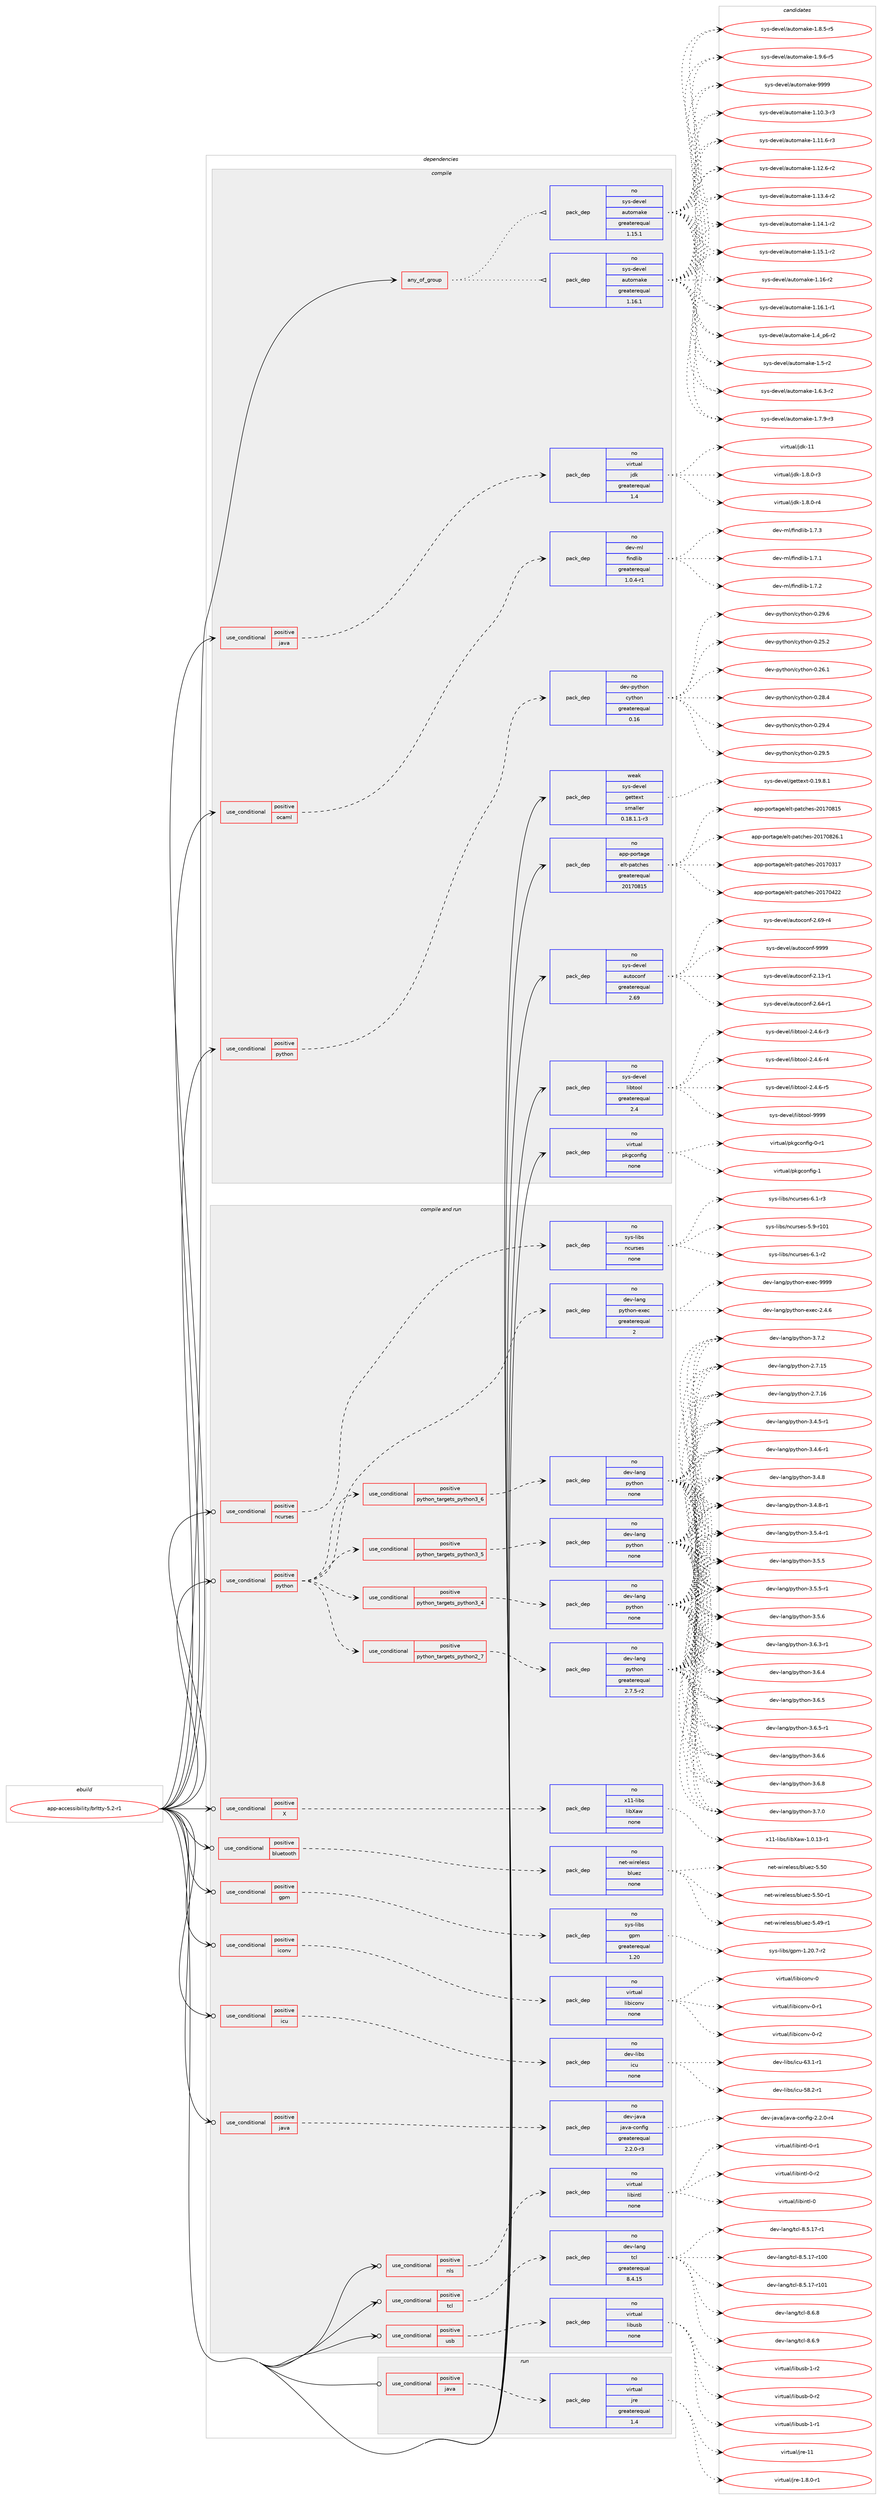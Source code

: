 digraph prolog {

# *************
# Graph options
# *************

newrank=true;
concentrate=true;
compound=true;
graph [rankdir=LR,fontname=Helvetica,fontsize=10,ranksep=1.5];#, ranksep=2.5, nodesep=0.2];
edge  [arrowhead=vee];
node  [fontname=Helvetica,fontsize=10];

# **********
# The ebuild
# **********

subgraph cluster_leftcol {
color=gray;
rank=same;
label=<<i>ebuild</i>>;
id [label="app-accessibility/brltty-5.2-r1", color=red, width=4, href="../app-accessibility/brltty-5.2-r1.svg"];
}

# ****************
# The dependencies
# ****************

subgraph cluster_midcol {
color=gray;
label=<<i>dependencies</i>>;
subgraph cluster_compile {
fillcolor="#eeeeee";
style=filled;
label=<<i>compile</i>>;
subgraph any19040 {
dependency1263028 [label=<<TABLE BORDER="0" CELLBORDER="1" CELLSPACING="0" CELLPADDING="4"><TR><TD CELLPADDING="10">any_of_group</TD></TR></TABLE>>, shape=none, color=red];subgraph pack899012 {
dependency1263029 [label=<<TABLE BORDER="0" CELLBORDER="1" CELLSPACING="0" CELLPADDING="4" WIDTH="220"><TR><TD ROWSPAN="6" CELLPADDING="30">pack_dep</TD></TR><TR><TD WIDTH="110">no</TD></TR><TR><TD>sys-devel</TD></TR><TR><TD>automake</TD></TR><TR><TD>greaterequal</TD></TR><TR><TD>1.16.1</TD></TR></TABLE>>, shape=none, color=blue];
}
dependency1263028:e -> dependency1263029:w [weight=20,style="dotted",arrowhead="oinv"];
subgraph pack899013 {
dependency1263030 [label=<<TABLE BORDER="0" CELLBORDER="1" CELLSPACING="0" CELLPADDING="4" WIDTH="220"><TR><TD ROWSPAN="6" CELLPADDING="30">pack_dep</TD></TR><TR><TD WIDTH="110">no</TD></TR><TR><TD>sys-devel</TD></TR><TR><TD>automake</TD></TR><TR><TD>greaterequal</TD></TR><TR><TD>1.15.1</TD></TR></TABLE>>, shape=none, color=blue];
}
dependency1263028:e -> dependency1263030:w [weight=20,style="dotted",arrowhead="oinv"];
}
id:e -> dependency1263028:w [weight=20,style="solid",arrowhead="vee"];
subgraph cond344460 {
dependency1263031 [label=<<TABLE BORDER="0" CELLBORDER="1" CELLSPACING="0" CELLPADDING="4"><TR><TD ROWSPAN="3" CELLPADDING="10">use_conditional</TD></TR><TR><TD>positive</TD></TR><TR><TD>java</TD></TR></TABLE>>, shape=none, color=red];
subgraph pack899014 {
dependency1263032 [label=<<TABLE BORDER="0" CELLBORDER="1" CELLSPACING="0" CELLPADDING="4" WIDTH="220"><TR><TD ROWSPAN="6" CELLPADDING="30">pack_dep</TD></TR><TR><TD WIDTH="110">no</TD></TR><TR><TD>virtual</TD></TR><TR><TD>jdk</TD></TR><TR><TD>greaterequal</TD></TR><TR><TD>1.4</TD></TR></TABLE>>, shape=none, color=blue];
}
dependency1263031:e -> dependency1263032:w [weight=20,style="dashed",arrowhead="vee"];
}
id:e -> dependency1263031:w [weight=20,style="solid",arrowhead="vee"];
subgraph cond344461 {
dependency1263033 [label=<<TABLE BORDER="0" CELLBORDER="1" CELLSPACING="0" CELLPADDING="4"><TR><TD ROWSPAN="3" CELLPADDING="10">use_conditional</TD></TR><TR><TD>positive</TD></TR><TR><TD>ocaml</TD></TR></TABLE>>, shape=none, color=red];
subgraph pack899015 {
dependency1263034 [label=<<TABLE BORDER="0" CELLBORDER="1" CELLSPACING="0" CELLPADDING="4" WIDTH="220"><TR><TD ROWSPAN="6" CELLPADDING="30">pack_dep</TD></TR><TR><TD WIDTH="110">no</TD></TR><TR><TD>dev-ml</TD></TR><TR><TD>findlib</TD></TR><TR><TD>greaterequal</TD></TR><TR><TD>1.0.4-r1</TD></TR></TABLE>>, shape=none, color=blue];
}
dependency1263033:e -> dependency1263034:w [weight=20,style="dashed",arrowhead="vee"];
}
id:e -> dependency1263033:w [weight=20,style="solid",arrowhead="vee"];
subgraph cond344462 {
dependency1263035 [label=<<TABLE BORDER="0" CELLBORDER="1" CELLSPACING="0" CELLPADDING="4"><TR><TD ROWSPAN="3" CELLPADDING="10">use_conditional</TD></TR><TR><TD>positive</TD></TR><TR><TD>python</TD></TR></TABLE>>, shape=none, color=red];
subgraph pack899016 {
dependency1263036 [label=<<TABLE BORDER="0" CELLBORDER="1" CELLSPACING="0" CELLPADDING="4" WIDTH="220"><TR><TD ROWSPAN="6" CELLPADDING="30">pack_dep</TD></TR><TR><TD WIDTH="110">no</TD></TR><TR><TD>dev-python</TD></TR><TR><TD>cython</TD></TR><TR><TD>greaterequal</TD></TR><TR><TD>0.16</TD></TR></TABLE>>, shape=none, color=blue];
}
dependency1263035:e -> dependency1263036:w [weight=20,style="dashed",arrowhead="vee"];
}
id:e -> dependency1263035:w [weight=20,style="solid",arrowhead="vee"];
subgraph pack899017 {
dependency1263037 [label=<<TABLE BORDER="0" CELLBORDER="1" CELLSPACING="0" CELLPADDING="4" WIDTH="220"><TR><TD ROWSPAN="6" CELLPADDING="30">pack_dep</TD></TR><TR><TD WIDTH="110">no</TD></TR><TR><TD>app-portage</TD></TR><TR><TD>elt-patches</TD></TR><TR><TD>greaterequal</TD></TR><TR><TD>20170815</TD></TR></TABLE>>, shape=none, color=blue];
}
id:e -> dependency1263037:w [weight=20,style="solid",arrowhead="vee"];
subgraph pack899018 {
dependency1263038 [label=<<TABLE BORDER="0" CELLBORDER="1" CELLSPACING="0" CELLPADDING="4" WIDTH="220"><TR><TD ROWSPAN="6" CELLPADDING="30">pack_dep</TD></TR><TR><TD WIDTH="110">no</TD></TR><TR><TD>sys-devel</TD></TR><TR><TD>autoconf</TD></TR><TR><TD>greaterequal</TD></TR><TR><TD>2.69</TD></TR></TABLE>>, shape=none, color=blue];
}
id:e -> dependency1263038:w [weight=20,style="solid",arrowhead="vee"];
subgraph pack899019 {
dependency1263039 [label=<<TABLE BORDER="0" CELLBORDER="1" CELLSPACING="0" CELLPADDING="4" WIDTH="220"><TR><TD ROWSPAN="6" CELLPADDING="30">pack_dep</TD></TR><TR><TD WIDTH="110">no</TD></TR><TR><TD>sys-devel</TD></TR><TR><TD>libtool</TD></TR><TR><TD>greaterequal</TD></TR><TR><TD>2.4</TD></TR></TABLE>>, shape=none, color=blue];
}
id:e -> dependency1263039:w [weight=20,style="solid",arrowhead="vee"];
subgraph pack899020 {
dependency1263040 [label=<<TABLE BORDER="0" CELLBORDER="1" CELLSPACING="0" CELLPADDING="4" WIDTH="220"><TR><TD ROWSPAN="6" CELLPADDING="30">pack_dep</TD></TR><TR><TD WIDTH="110">no</TD></TR><TR><TD>virtual</TD></TR><TR><TD>pkgconfig</TD></TR><TR><TD>none</TD></TR><TR><TD></TD></TR></TABLE>>, shape=none, color=blue];
}
id:e -> dependency1263040:w [weight=20,style="solid",arrowhead="vee"];
subgraph pack899021 {
dependency1263041 [label=<<TABLE BORDER="0" CELLBORDER="1" CELLSPACING="0" CELLPADDING="4" WIDTH="220"><TR><TD ROWSPAN="6" CELLPADDING="30">pack_dep</TD></TR><TR><TD WIDTH="110">weak</TD></TR><TR><TD>sys-devel</TD></TR><TR><TD>gettext</TD></TR><TR><TD>smaller</TD></TR><TR><TD>0.18.1.1-r3</TD></TR></TABLE>>, shape=none, color=blue];
}
id:e -> dependency1263041:w [weight=20,style="solid",arrowhead="vee"];
}
subgraph cluster_compileandrun {
fillcolor="#eeeeee";
style=filled;
label=<<i>compile and run</i>>;
subgraph cond344463 {
dependency1263042 [label=<<TABLE BORDER="0" CELLBORDER="1" CELLSPACING="0" CELLPADDING="4"><TR><TD ROWSPAN="3" CELLPADDING="10">use_conditional</TD></TR><TR><TD>positive</TD></TR><TR><TD>X</TD></TR></TABLE>>, shape=none, color=red];
subgraph pack899022 {
dependency1263043 [label=<<TABLE BORDER="0" CELLBORDER="1" CELLSPACING="0" CELLPADDING="4" WIDTH="220"><TR><TD ROWSPAN="6" CELLPADDING="30">pack_dep</TD></TR><TR><TD WIDTH="110">no</TD></TR><TR><TD>x11-libs</TD></TR><TR><TD>libXaw</TD></TR><TR><TD>none</TD></TR><TR><TD></TD></TR></TABLE>>, shape=none, color=blue];
}
dependency1263042:e -> dependency1263043:w [weight=20,style="dashed",arrowhead="vee"];
}
id:e -> dependency1263042:w [weight=20,style="solid",arrowhead="odotvee"];
subgraph cond344464 {
dependency1263044 [label=<<TABLE BORDER="0" CELLBORDER="1" CELLSPACING="0" CELLPADDING="4"><TR><TD ROWSPAN="3" CELLPADDING="10">use_conditional</TD></TR><TR><TD>positive</TD></TR><TR><TD>bluetooth</TD></TR></TABLE>>, shape=none, color=red];
subgraph pack899023 {
dependency1263045 [label=<<TABLE BORDER="0" CELLBORDER="1" CELLSPACING="0" CELLPADDING="4" WIDTH="220"><TR><TD ROWSPAN="6" CELLPADDING="30">pack_dep</TD></TR><TR><TD WIDTH="110">no</TD></TR><TR><TD>net-wireless</TD></TR><TR><TD>bluez</TD></TR><TR><TD>none</TD></TR><TR><TD></TD></TR></TABLE>>, shape=none, color=blue];
}
dependency1263044:e -> dependency1263045:w [weight=20,style="dashed",arrowhead="vee"];
}
id:e -> dependency1263044:w [weight=20,style="solid",arrowhead="odotvee"];
subgraph cond344465 {
dependency1263046 [label=<<TABLE BORDER="0" CELLBORDER="1" CELLSPACING="0" CELLPADDING="4"><TR><TD ROWSPAN="3" CELLPADDING="10">use_conditional</TD></TR><TR><TD>positive</TD></TR><TR><TD>gpm</TD></TR></TABLE>>, shape=none, color=red];
subgraph pack899024 {
dependency1263047 [label=<<TABLE BORDER="0" CELLBORDER="1" CELLSPACING="0" CELLPADDING="4" WIDTH="220"><TR><TD ROWSPAN="6" CELLPADDING="30">pack_dep</TD></TR><TR><TD WIDTH="110">no</TD></TR><TR><TD>sys-libs</TD></TR><TR><TD>gpm</TD></TR><TR><TD>greaterequal</TD></TR><TR><TD>1.20</TD></TR></TABLE>>, shape=none, color=blue];
}
dependency1263046:e -> dependency1263047:w [weight=20,style="dashed",arrowhead="vee"];
}
id:e -> dependency1263046:w [weight=20,style="solid",arrowhead="odotvee"];
subgraph cond344466 {
dependency1263048 [label=<<TABLE BORDER="0" CELLBORDER="1" CELLSPACING="0" CELLPADDING="4"><TR><TD ROWSPAN="3" CELLPADDING="10">use_conditional</TD></TR><TR><TD>positive</TD></TR><TR><TD>iconv</TD></TR></TABLE>>, shape=none, color=red];
subgraph pack899025 {
dependency1263049 [label=<<TABLE BORDER="0" CELLBORDER="1" CELLSPACING="0" CELLPADDING="4" WIDTH="220"><TR><TD ROWSPAN="6" CELLPADDING="30">pack_dep</TD></TR><TR><TD WIDTH="110">no</TD></TR><TR><TD>virtual</TD></TR><TR><TD>libiconv</TD></TR><TR><TD>none</TD></TR><TR><TD></TD></TR></TABLE>>, shape=none, color=blue];
}
dependency1263048:e -> dependency1263049:w [weight=20,style="dashed",arrowhead="vee"];
}
id:e -> dependency1263048:w [weight=20,style="solid",arrowhead="odotvee"];
subgraph cond344467 {
dependency1263050 [label=<<TABLE BORDER="0" CELLBORDER="1" CELLSPACING="0" CELLPADDING="4"><TR><TD ROWSPAN="3" CELLPADDING="10">use_conditional</TD></TR><TR><TD>positive</TD></TR><TR><TD>icu</TD></TR></TABLE>>, shape=none, color=red];
subgraph pack899026 {
dependency1263051 [label=<<TABLE BORDER="0" CELLBORDER="1" CELLSPACING="0" CELLPADDING="4" WIDTH="220"><TR><TD ROWSPAN="6" CELLPADDING="30">pack_dep</TD></TR><TR><TD WIDTH="110">no</TD></TR><TR><TD>dev-libs</TD></TR><TR><TD>icu</TD></TR><TR><TD>none</TD></TR><TR><TD></TD></TR></TABLE>>, shape=none, color=blue];
}
dependency1263050:e -> dependency1263051:w [weight=20,style="dashed",arrowhead="vee"];
}
id:e -> dependency1263050:w [weight=20,style="solid",arrowhead="odotvee"];
subgraph cond344468 {
dependency1263052 [label=<<TABLE BORDER="0" CELLBORDER="1" CELLSPACING="0" CELLPADDING="4"><TR><TD ROWSPAN="3" CELLPADDING="10">use_conditional</TD></TR><TR><TD>positive</TD></TR><TR><TD>java</TD></TR></TABLE>>, shape=none, color=red];
subgraph pack899027 {
dependency1263053 [label=<<TABLE BORDER="0" CELLBORDER="1" CELLSPACING="0" CELLPADDING="4" WIDTH="220"><TR><TD ROWSPAN="6" CELLPADDING="30">pack_dep</TD></TR><TR><TD WIDTH="110">no</TD></TR><TR><TD>dev-java</TD></TR><TR><TD>java-config</TD></TR><TR><TD>greaterequal</TD></TR><TR><TD>2.2.0-r3</TD></TR></TABLE>>, shape=none, color=blue];
}
dependency1263052:e -> dependency1263053:w [weight=20,style="dashed",arrowhead="vee"];
}
id:e -> dependency1263052:w [weight=20,style="solid",arrowhead="odotvee"];
subgraph cond344469 {
dependency1263054 [label=<<TABLE BORDER="0" CELLBORDER="1" CELLSPACING="0" CELLPADDING="4"><TR><TD ROWSPAN="3" CELLPADDING="10">use_conditional</TD></TR><TR><TD>positive</TD></TR><TR><TD>ncurses</TD></TR></TABLE>>, shape=none, color=red];
subgraph pack899028 {
dependency1263055 [label=<<TABLE BORDER="0" CELLBORDER="1" CELLSPACING="0" CELLPADDING="4" WIDTH="220"><TR><TD ROWSPAN="6" CELLPADDING="30">pack_dep</TD></TR><TR><TD WIDTH="110">no</TD></TR><TR><TD>sys-libs</TD></TR><TR><TD>ncurses</TD></TR><TR><TD>none</TD></TR><TR><TD></TD></TR></TABLE>>, shape=none, color=blue];
}
dependency1263054:e -> dependency1263055:w [weight=20,style="dashed",arrowhead="vee"];
}
id:e -> dependency1263054:w [weight=20,style="solid",arrowhead="odotvee"];
subgraph cond344470 {
dependency1263056 [label=<<TABLE BORDER="0" CELLBORDER="1" CELLSPACING="0" CELLPADDING="4"><TR><TD ROWSPAN="3" CELLPADDING="10">use_conditional</TD></TR><TR><TD>positive</TD></TR><TR><TD>nls</TD></TR></TABLE>>, shape=none, color=red];
subgraph pack899029 {
dependency1263057 [label=<<TABLE BORDER="0" CELLBORDER="1" CELLSPACING="0" CELLPADDING="4" WIDTH="220"><TR><TD ROWSPAN="6" CELLPADDING="30">pack_dep</TD></TR><TR><TD WIDTH="110">no</TD></TR><TR><TD>virtual</TD></TR><TR><TD>libintl</TD></TR><TR><TD>none</TD></TR><TR><TD></TD></TR></TABLE>>, shape=none, color=blue];
}
dependency1263056:e -> dependency1263057:w [weight=20,style="dashed",arrowhead="vee"];
}
id:e -> dependency1263056:w [weight=20,style="solid",arrowhead="odotvee"];
subgraph cond344471 {
dependency1263058 [label=<<TABLE BORDER="0" CELLBORDER="1" CELLSPACING="0" CELLPADDING="4"><TR><TD ROWSPAN="3" CELLPADDING="10">use_conditional</TD></TR><TR><TD>positive</TD></TR><TR><TD>python</TD></TR></TABLE>>, shape=none, color=red];
subgraph cond344472 {
dependency1263059 [label=<<TABLE BORDER="0" CELLBORDER="1" CELLSPACING="0" CELLPADDING="4"><TR><TD ROWSPAN="3" CELLPADDING="10">use_conditional</TD></TR><TR><TD>positive</TD></TR><TR><TD>python_targets_python2_7</TD></TR></TABLE>>, shape=none, color=red];
subgraph pack899030 {
dependency1263060 [label=<<TABLE BORDER="0" CELLBORDER="1" CELLSPACING="0" CELLPADDING="4" WIDTH="220"><TR><TD ROWSPAN="6" CELLPADDING="30">pack_dep</TD></TR><TR><TD WIDTH="110">no</TD></TR><TR><TD>dev-lang</TD></TR><TR><TD>python</TD></TR><TR><TD>greaterequal</TD></TR><TR><TD>2.7.5-r2</TD></TR></TABLE>>, shape=none, color=blue];
}
dependency1263059:e -> dependency1263060:w [weight=20,style="dashed",arrowhead="vee"];
}
dependency1263058:e -> dependency1263059:w [weight=20,style="dashed",arrowhead="vee"];
subgraph cond344473 {
dependency1263061 [label=<<TABLE BORDER="0" CELLBORDER="1" CELLSPACING="0" CELLPADDING="4"><TR><TD ROWSPAN="3" CELLPADDING="10">use_conditional</TD></TR><TR><TD>positive</TD></TR><TR><TD>python_targets_python3_4</TD></TR></TABLE>>, shape=none, color=red];
subgraph pack899031 {
dependency1263062 [label=<<TABLE BORDER="0" CELLBORDER="1" CELLSPACING="0" CELLPADDING="4" WIDTH="220"><TR><TD ROWSPAN="6" CELLPADDING="30">pack_dep</TD></TR><TR><TD WIDTH="110">no</TD></TR><TR><TD>dev-lang</TD></TR><TR><TD>python</TD></TR><TR><TD>none</TD></TR><TR><TD></TD></TR></TABLE>>, shape=none, color=blue];
}
dependency1263061:e -> dependency1263062:w [weight=20,style="dashed",arrowhead="vee"];
}
dependency1263058:e -> dependency1263061:w [weight=20,style="dashed",arrowhead="vee"];
subgraph cond344474 {
dependency1263063 [label=<<TABLE BORDER="0" CELLBORDER="1" CELLSPACING="0" CELLPADDING="4"><TR><TD ROWSPAN="3" CELLPADDING="10">use_conditional</TD></TR><TR><TD>positive</TD></TR><TR><TD>python_targets_python3_5</TD></TR></TABLE>>, shape=none, color=red];
subgraph pack899032 {
dependency1263064 [label=<<TABLE BORDER="0" CELLBORDER="1" CELLSPACING="0" CELLPADDING="4" WIDTH="220"><TR><TD ROWSPAN="6" CELLPADDING="30">pack_dep</TD></TR><TR><TD WIDTH="110">no</TD></TR><TR><TD>dev-lang</TD></TR><TR><TD>python</TD></TR><TR><TD>none</TD></TR><TR><TD></TD></TR></TABLE>>, shape=none, color=blue];
}
dependency1263063:e -> dependency1263064:w [weight=20,style="dashed",arrowhead="vee"];
}
dependency1263058:e -> dependency1263063:w [weight=20,style="dashed",arrowhead="vee"];
subgraph cond344475 {
dependency1263065 [label=<<TABLE BORDER="0" CELLBORDER="1" CELLSPACING="0" CELLPADDING="4"><TR><TD ROWSPAN="3" CELLPADDING="10">use_conditional</TD></TR><TR><TD>positive</TD></TR><TR><TD>python_targets_python3_6</TD></TR></TABLE>>, shape=none, color=red];
subgraph pack899033 {
dependency1263066 [label=<<TABLE BORDER="0" CELLBORDER="1" CELLSPACING="0" CELLPADDING="4" WIDTH="220"><TR><TD ROWSPAN="6" CELLPADDING="30">pack_dep</TD></TR><TR><TD WIDTH="110">no</TD></TR><TR><TD>dev-lang</TD></TR><TR><TD>python</TD></TR><TR><TD>none</TD></TR><TR><TD></TD></TR></TABLE>>, shape=none, color=blue];
}
dependency1263065:e -> dependency1263066:w [weight=20,style="dashed",arrowhead="vee"];
}
dependency1263058:e -> dependency1263065:w [weight=20,style="dashed",arrowhead="vee"];
subgraph pack899034 {
dependency1263067 [label=<<TABLE BORDER="0" CELLBORDER="1" CELLSPACING="0" CELLPADDING="4" WIDTH="220"><TR><TD ROWSPAN="6" CELLPADDING="30">pack_dep</TD></TR><TR><TD WIDTH="110">no</TD></TR><TR><TD>dev-lang</TD></TR><TR><TD>python-exec</TD></TR><TR><TD>greaterequal</TD></TR><TR><TD>2</TD></TR></TABLE>>, shape=none, color=blue];
}
dependency1263058:e -> dependency1263067:w [weight=20,style="dashed",arrowhead="vee"];
}
id:e -> dependency1263058:w [weight=20,style="solid",arrowhead="odotvee"];
subgraph cond344476 {
dependency1263068 [label=<<TABLE BORDER="0" CELLBORDER="1" CELLSPACING="0" CELLPADDING="4"><TR><TD ROWSPAN="3" CELLPADDING="10">use_conditional</TD></TR><TR><TD>positive</TD></TR><TR><TD>tcl</TD></TR></TABLE>>, shape=none, color=red];
subgraph pack899035 {
dependency1263069 [label=<<TABLE BORDER="0" CELLBORDER="1" CELLSPACING="0" CELLPADDING="4" WIDTH="220"><TR><TD ROWSPAN="6" CELLPADDING="30">pack_dep</TD></TR><TR><TD WIDTH="110">no</TD></TR><TR><TD>dev-lang</TD></TR><TR><TD>tcl</TD></TR><TR><TD>greaterequal</TD></TR><TR><TD>8.4.15</TD></TR></TABLE>>, shape=none, color=blue];
}
dependency1263068:e -> dependency1263069:w [weight=20,style="dashed",arrowhead="vee"];
}
id:e -> dependency1263068:w [weight=20,style="solid",arrowhead="odotvee"];
subgraph cond344477 {
dependency1263070 [label=<<TABLE BORDER="0" CELLBORDER="1" CELLSPACING="0" CELLPADDING="4"><TR><TD ROWSPAN="3" CELLPADDING="10">use_conditional</TD></TR><TR><TD>positive</TD></TR><TR><TD>usb</TD></TR></TABLE>>, shape=none, color=red];
subgraph pack899036 {
dependency1263071 [label=<<TABLE BORDER="0" CELLBORDER="1" CELLSPACING="0" CELLPADDING="4" WIDTH="220"><TR><TD ROWSPAN="6" CELLPADDING="30">pack_dep</TD></TR><TR><TD WIDTH="110">no</TD></TR><TR><TD>virtual</TD></TR><TR><TD>libusb</TD></TR><TR><TD>none</TD></TR><TR><TD></TD></TR></TABLE>>, shape=none, color=blue];
}
dependency1263070:e -> dependency1263071:w [weight=20,style="dashed",arrowhead="vee"];
}
id:e -> dependency1263070:w [weight=20,style="solid",arrowhead="odotvee"];
}
subgraph cluster_run {
fillcolor="#eeeeee";
style=filled;
label=<<i>run</i>>;
subgraph cond344478 {
dependency1263072 [label=<<TABLE BORDER="0" CELLBORDER="1" CELLSPACING="0" CELLPADDING="4"><TR><TD ROWSPAN="3" CELLPADDING="10">use_conditional</TD></TR><TR><TD>positive</TD></TR><TR><TD>java</TD></TR></TABLE>>, shape=none, color=red];
subgraph pack899037 {
dependency1263073 [label=<<TABLE BORDER="0" CELLBORDER="1" CELLSPACING="0" CELLPADDING="4" WIDTH="220"><TR><TD ROWSPAN="6" CELLPADDING="30">pack_dep</TD></TR><TR><TD WIDTH="110">no</TD></TR><TR><TD>virtual</TD></TR><TR><TD>jre</TD></TR><TR><TD>greaterequal</TD></TR><TR><TD>1.4</TD></TR></TABLE>>, shape=none, color=blue];
}
dependency1263072:e -> dependency1263073:w [weight=20,style="dashed",arrowhead="vee"];
}
id:e -> dependency1263072:w [weight=20,style="solid",arrowhead="odot"];
}
}

# **************
# The candidates
# **************

subgraph cluster_choices {
rank=same;
color=gray;
label=<<i>candidates</i>>;

subgraph choice899012 {
color=black;
nodesep=1;
choice11512111545100101118101108479711711611110997107101454946494846514511451 [label="sys-devel/automake-1.10.3-r3", color=red, width=4,href="../sys-devel/automake-1.10.3-r3.svg"];
choice11512111545100101118101108479711711611110997107101454946494946544511451 [label="sys-devel/automake-1.11.6-r3", color=red, width=4,href="../sys-devel/automake-1.11.6-r3.svg"];
choice11512111545100101118101108479711711611110997107101454946495046544511450 [label="sys-devel/automake-1.12.6-r2", color=red, width=4,href="../sys-devel/automake-1.12.6-r2.svg"];
choice11512111545100101118101108479711711611110997107101454946495146524511450 [label="sys-devel/automake-1.13.4-r2", color=red, width=4,href="../sys-devel/automake-1.13.4-r2.svg"];
choice11512111545100101118101108479711711611110997107101454946495246494511450 [label="sys-devel/automake-1.14.1-r2", color=red, width=4,href="../sys-devel/automake-1.14.1-r2.svg"];
choice11512111545100101118101108479711711611110997107101454946495346494511450 [label="sys-devel/automake-1.15.1-r2", color=red, width=4,href="../sys-devel/automake-1.15.1-r2.svg"];
choice1151211154510010111810110847971171161111099710710145494649544511450 [label="sys-devel/automake-1.16-r2", color=red, width=4,href="../sys-devel/automake-1.16-r2.svg"];
choice11512111545100101118101108479711711611110997107101454946495446494511449 [label="sys-devel/automake-1.16.1-r1", color=red, width=4,href="../sys-devel/automake-1.16.1-r1.svg"];
choice115121115451001011181011084797117116111109971071014549465295112544511450 [label="sys-devel/automake-1.4_p6-r2", color=red, width=4,href="../sys-devel/automake-1.4_p6-r2.svg"];
choice11512111545100101118101108479711711611110997107101454946534511450 [label="sys-devel/automake-1.5-r2", color=red, width=4,href="../sys-devel/automake-1.5-r2.svg"];
choice115121115451001011181011084797117116111109971071014549465446514511450 [label="sys-devel/automake-1.6.3-r2", color=red, width=4,href="../sys-devel/automake-1.6.3-r2.svg"];
choice115121115451001011181011084797117116111109971071014549465546574511451 [label="sys-devel/automake-1.7.9-r3", color=red, width=4,href="../sys-devel/automake-1.7.9-r3.svg"];
choice115121115451001011181011084797117116111109971071014549465646534511453 [label="sys-devel/automake-1.8.5-r5", color=red, width=4,href="../sys-devel/automake-1.8.5-r5.svg"];
choice115121115451001011181011084797117116111109971071014549465746544511453 [label="sys-devel/automake-1.9.6-r5", color=red, width=4,href="../sys-devel/automake-1.9.6-r5.svg"];
choice115121115451001011181011084797117116111109971071014557575757 [label="sys-devel/automake-9999", color=red, width=4,href="../sys-devel/automake-9999.svg"];
dependency1263029:e -> choice11512111545100101118101108479711711611110997107101454946494846514511451:w [style=dotted,weight="100"];
dependency1263029:e -> choice11512111545100101118101108479711711611110997107101454946494946544511451:w [style=dotted,weight="100"];
dependency1263029:e -> choice11512111545100101118101108479711711611110997107101454946495046544511450:w [style=dotted,weight="100"];
dependency1263029:e -> choice11512111545100101118101108479711711611110997107101454946495146524511450:w [style=dotted,weight="100"];
dependency1263029:e -> choice11512111545100101118101108479711711611110997107101454946495246494511450:w [style=dotted,weight="100"];
dependency1263029:e -> choice11512111545100101118101108479711711611110997107101454946495346494511450:w [style=dotted,weight="100"];
dependency1263029:e -> choice1151211154510010111810110847971171161111099710710145494649544511450:w [style=dotted,weight="100"];
dependency1263029:e -> choice11512111545100101118101108479711711611110997107101454946495446494511449:w [style=dotted,weight="100"];
dependency1263029:e -> choice115121115451001011181011084797117116111109971071014549465295112544511450:w [style=dotted,weight="100"];
dependency1263029:e -> choice11512111545100101118101108479711711611110997107101454946534511450:w [style=dotted,weight="100"];
dependency1263029:e -> choice115121115451001011181011084797117116111109971071014549465446514511450:w [style=dotted,weight="100"];
dependency1263029:e -> choice115121115451001011181011084797117116111109971071014549465546574511451:w [style=dotted,weight="100"];
dependency1263029:e -> choice115121115451001011181011084797117116111109971071014549465646534511453:w [style=dotted,weight="100"];
dependency1263029:e -> choice115121115451001011181011084797117116111109971071014549465746544511453:w [style=dotted,weight="100"];
dependency1263029:e -> choice115121115451001011181011084797117116111109971071014557575757:w [style=dotted,weight="100"];
}
subgraph choice899013 {
color=black;
nodesep=1;
choice11512111545100101118101108479711711611110997107101454946494846514511451 [label="sys-devel/automake-1.10.3-r3", color=red, width=4,href="../sys-devel/automake-1.10.3-r3.svg"];
choice11512111545100101118101108479711711611110997107101454946494946544511451 [label="sys-devel/automake-1.11.6-r3", color=red, width=4,href="../sys-devel/automake-1.11.6-r3.svg"];
choice11512111545100101118101108479711711611110997107101454946495046544511450 [label="sys-devel/automake-1.12.6-r2", color=red, width=4,href="../sys-devel/automake-1.12.6-r2.svg"];
choice11512111545100101118101108479711711611110997107101454946495146524511450 [label="sys-devel/automake-1.13.4-r2", color=red, width=4,href="../sys-devel/automake-1.13.4-r2.svg"];
choice11512111545100101118101108479711711611110997107101454946495246494511450 [label="sys-devel/automake-1.14.1-r2", color=red, width=4,href="../sys-devel/automake-1.14.1-r2.svg"];
choice11512111545100101118101108479711711611110997107101454946495346494511450 [label="sys-devel/automake-1.15.1-r2", color=red, width=4,href="../sys-devel/automake-1.15.1-r2.svg"];
choice1151211154510010111810110847971171161111099710710145494649544511450 [label="sys-devel/automake-1.16-r2", color=red, width=4,href="../sys-devel/automake-1.16-r2.svg"];
choice11512111545100101118101108479711711611110997107101454946495446494511449 [label="sys-devel/automake-1.16.1-r1", color=red, width=4,href="../sys-devel/automake-1.16.1-r1.svg"];
choice115121115451001011181011084797117116111109971071014549465295112544511450 [label="sys-devel/automake-1.4_p6-r2", color=red, width=4,href="../sys-devel/automake-1.4_p6-r2.svg"];
choice11512111545100101118101108479711711611110997107101454946534511450 [label="sys-devel/automake-1.5-r2", color=red, width=4,href="../sys-devel/automake-1.5-r2.svg"];
choice115121115451001011181011084797117116111109971071014549465446514511450 [label="sys-devel/automake-1.6.3-r2", color=red, width=4,href="../sys-devel/automake-1.6.3-r2.svg"];
choice115121115451001011181011084797117116111109971071014549465546574511451 [label="sys-devel/automake-1.7.9-r3", color=red, width=4,href="../sys-devel/automake-1.7.9-r3.svg"];
choice115121115451001011181011084797117116111109971071014549465646534511453 [label="sys-devel/automake-1.8.5-r5", color=red, width=4,href="../sys-devel/automake-1.8.5-r5.svg"];
choice115121115451001011181011084797117116111109971071014549465746544511453 [label="sys-devel/automake-1.9.6-r5", color=red, width=4,href="../sys-devel/automake-1.9.6-r5.svg"];
choice115121115451001011181011084797117116111109971071014557575757 [label="sys-devel/automake-9999", color=red, width=4,href="../sys-devel/automake-9999.svg"];
dependency1263030:e -> choice11512111545100101118101108479711711611110997107101454946494846514511451:w [style=dotted,weight="100"];
dependency1263030:e -> choice11512111545100101118101108479711711611110997107101454946494946544511451:w [style=dotted,weight="100"];
dependency1263030:e -> choice11512111545100101118101108479711711611110997107101454946495046544511450:w [style=dotted,weight="100"];
dependency1263030:e -> choice11512111545100101118101108479711711611110997107101454946495146524511450:w [style=dotted,weight="100"];
dependency1263030:e -> choice11512111545100101118101108479711711611110997107101454946495246494511450:w [style=dotted,weight="100"];
dependency1263030:e -> choice11512111545100101118101108479711711611110997107101454946495346494511450:w [style=dotted,weight="100"];
dependency1263030:e -> choice1151211154510010111810110847971171161111099710710145494649544511450:w [style=dotted,weight="100"];
dependency1263030:e -> choice11512111545100101118101108479711711611110997107101454946495446494511449:w [style=dotted,weight="100"];
dependency1263030:e -> choice115121115451001011181011084797117116111109971071014549465295112544511450:w [style=dotted,weight="100"];
dependency1263030:e -> choice11512111545100101118101108479711711611110997107101454946534511450:w [style=dotted,weight="100"];
dependency1263030:e -> choice115121115451001011181011084797117116111109971071014549465446514511450:w [style=dotted,weight="100"];
dependency1263030:e -> choice115121115451001011181011084797117116111109971071014549465546574511451:w [style=dotted,weight="100"];
dependency1263030:e -> choice115121115451001011181011084797117116111109971071014549465646534511453:w [style=dotted,weight="100"];
dependency1263030:e -> choice115121115451001011181011084797117116111109971071014549465746544511453:w [style=dotted,weight="100"];
dependency1263030:e -> choice115121115451001011181011084797117116111109971071014557575757:w [style=dotted,weight="100"];
}
subgraph choice899014 {
color=black;
nodesep=1;
choice11810511411611797108471061001074549465646484511451 [label="virtual/jdk-1.8.0-r3", color=red, width=4,href="../virtual/jdk-1.8.0-r3.svg"];
choice11810511411611797108471061001074549465646484511452 [label="virtual/jdk-1.8.0-r4", color=red, width=4,href="../virtual/jdk-1.8.0-r4.svg"];
choice1181051141161179710847106100107454949 [label="virtual/jdk-11", color=red, width=4,href="../virtual/jdk-11.svg"];
dependency1263032:e -> choice11810511411611797108471061001074549465646484511451:w [style=dotted,weight="100"];
dependency1263032:e -> choice11810511411611797108471061001074549465646484511452:w [style=dotted,weight="100"];
dependency1263032:e -> choice1181051141161179710847106100107454949:w [style=dotted,weight="100"];
}
subgraph choice899015 {
color=black;
nodesep=1;
choice100101118451091084710210511010010810598454946554649 [label="dev-ml/findlib-1.7.1", color=red, width=4,href="../dev-ml/findlib-1.7.1.svg"];
choice100101118451091084710210511010010810598454946554650 [label="dev-ml/findlib-1.7.2", color=red, width=4,href="../dev-ml/findlib-1.7.2.svg"];
choice100101118451091084710210511010010810598454946554651 [label="dev-ml/findlib-1.7.3", color=red, width=4,href="../dev-ml/findlib-1.7.3.svg"];
dependency1263034:e -> choice100101118451091084710210511010010810598454946554649:w [style=dotted,weight="100"];
dependency1263034:e -> choice100101118451091084710210511010010810598454946554650:w [style=dotted,weight="100"];
dependency1263034:e -> choice100101118451091084710210511010010810598454946554651:w [style=dotted,weight="100"];
}
subgraph choice899016 {
color=black;
nodesep=1;
choice10010111845112121116104111110479912111610411111045484650534650 [label="dev-python/cython-0.25.2", color=red, width=4,href="../dev-python/cython-0.25.2.svg"];
choice10010111845112121116104111110479912111610411111045484650544649 [label="dev-python/cython-0.26.1", color=red, width=4,href="../dev-python/cython-0.26.1.svg"];
choice10010111845112121116104111110479912111610411111045484650564652 [label="dev-python/cython-0.28.4", color=red, width=4,href="../dev-python/cython-0.28.4.svg"];
choice10010111845112121116104111110479912111610411111045484650574652 [label="dev-python/cython-0.29.4", color=red, width=4,href="../dev-python/cython-0.29.4.svg"];
choice10010111845112121116104111110479912111610411111045484650574653 [label="dev-python/cython-0.29.5", color=red, width=4,href="../dev-python/cython-0.29.5.svg"];
choice10010111845112121116104111110479912111610411111045484650574654 [label="dev-python/cython-0.29.6", color=red, width=4,href="../dev-python/cython-0.29.6.svg"];
dependency1263036:e -> choice10010111845112121116104111110479912111610411111045484650534650:w [style=dotted,weight="100"];
dependency1263036:e -> choice10010111845112121116104111110479912111610411111045484650544649:w [style=dotted,weight="100"];
dependency1263036:e -> choice10010111845112121116104111110479912111610411111045484650564652:w [style=dotted,weight="100"];
dependency1263036:e -> choice10010111845112121116104111110479912111610411111045484650574652:w [style=dotted,weight="100"];
dependency1263036:e -> choice10010111845112121116104111110479912111610411111045484650574653:w [style=dotted,weight="100"];
dependency1263036:e -> choice10010111845112121116104111110479912111610411111045484650574654:w [style=dotted,weight="100"];
}
subgraph choice899017 {
color=black;
nodesep=1;
choice97112112451121111141169710310147101108116451129711699104101115455048495548514955 [label="app-portage/elt-patches-20170317", color=red, width=4,href="../app-portage/elt-patches-20170317.svg"];
choice97112112451121111141169710310147101108116451129711699104101115455048495548525050 [label="app-portage/elt-patches-20170422", color=red, width=4,href="../app-portage/elt-patches-20170422.svg"];
choice97112112451121111141169710310147101108116451129711699104101115455048495548564953 [label="app-portage/elt-patches-20170815", color=red, width=4,href="../app-portage/elt-patches-20170815.svg"];
choice971121124511211111411697103101471011081164511297116991041011154550484955485650544649 [label="app-portage/elt-patches-20170826.1", color=red, width=4,href="../app-portage/elt-patches-20170826.1.svg"];
dependency1263037:e -> choice97112112451121111141169710310147101108116451129711699104101115455048495548514955:w [style=dotted,weight="100"];
dependency1263037:e -> choice97112112451121111141169710310147101108116451129711699104101115455048495548525050:w [style=dotted,weight="100"];
dependency1263037:e -> choice97112112451121111141169710310147101108116451129711699104101115455048495548564953:w [style=dotted,weight="100"];
dependency1263037:e -> choice971121124511211111411697103101471011081164511297116991041011154550484955485650544649:w [style=dotted,weight="100"];
}
subgraph choice899018 {
color=black;
nodesep=1;
choice1151211154510010111810110847971171161119911111010245504649514511449 [label="sys-devel/autoconf-2.13-r1", color=red, width=4,href="../sys-devel/autoconf-2.13-r1.svg"];
choice1151211154510010111810110847971171161119911111010245504654524511449 [label="sys-devel/autoconf-2.64-r1", color=red, width=4,href="../sys-devel/autoconf-2.64-r1.svg"];
choice1151211154510010111810110847971171161119911111010245504654574511452 [label="sys-devel/autoconf-2.69-r4", color=red, width=4,href="../sys-devel/autoconf-2.69-r4.svg"];
choice115121115451001011181011084797117116111991111101024557575757 [label="sys-devel/autoconf-9999", color=red, width=4,href="../sys-devel/autoconf-9999.svg"];
dependency1263038:e -> choice1151211154510010111810110847971171161119911111010245504649514511449:w [style=dotted,weight="100"];
dependency1263038:e -> choice1151211154510010111810110847971171161119911111010245504654524511449:w [style=dotted,weight="100"];
dependency1263038:e -> choice1151211154510010111810110847971171161119911111010245504654574511452:w [style=dotted,weight="100"];
dependency1263038:e -> choice115121115451001011181011084797117116111991111101024557575757:w [style=dotted,weight="100"];
}
subgraph choice899019 {
color=black;
nodesep=1;
choice1151211154510010111810110847108105981161111111084550465246544511451 [label="sys-devel/libtool-2.4.6-r3", color=red, width=4,href="../sys-devel/libtool-2.4.6-r3.svg"];
choice1151211154510010111810110847108105981161111111084550465246544511452 [label="sys-devel/libtool-2.4.6-r4", color=red, width=4,href="../sys-devel/libtool-2.4.6-r4.svg"];
choice1151211154510010111810110847108105981161111111084550465246544511453 [label="sys-devel/libtool-2.4.6-r5", color=red, width=4,href="../sys-devel/libtool-2.4.6-r5.svg"];
choice1151211154510010111810110847108105981161111111084557575757 [label="sys-devel/libtool-9999", color=red, width=4,href="../sys-devel/libtool-9999.svg"];
dependency1263039:e -> choice1151211154510010111810110847108105981161111111084550465246544511451:w [style=dotted,weight="100"];
dependency1263039:e -> choice1151211154510010111810110847108105981161111111084550465246544511452:w [style=dotted,weight="100"];
dependency1263039:e -> choice1151211154510010111810110847108105981161111111084550465246544511453:w [style=dotted,weight="100"];
dependency1263039:e -> choice1151211154510010111810110847108105981161111111084557575757:w [style=dotted,weight="100"];
}
subgraph choice899020 {
color=black;
nodesep=1;
choice11810511411611797108471121071039911111010210510345484511449 [label="virtual/pkgconfig-0-r1", color=red, width=4,href="../virtual/pkgconfig-0-r1.svg"];
choice1181051141161179710847112107103991111101021051034549 [label="virtual/pkgconfig-1", color=red, width=4,href="../virtual/pkgconfig-1.svg"];
dependency1263040:e -> choice11810511411611797108471121071039911111010210510345484511449:w [style=dotted,weight="100"];
dependency1263040:e -> choice1181051141161179710847112107103991111101021051034549:w [style=dotted,weight="100"];
}
subgraph choice899021 {
color=black;
nodesep=1;
choice1151211154510010111810110847103101116116101120116454846495746564649 [label="sys-devel/gettext-0.19.8.1", color=red, width=4,href="../sys-devel/gettext-0.19.8.1.svg"];
dependency1263041:e -> choice1151211154510010111810110847103101116116101120116454846495746564649:w [style=dotted,weight="100"];
}
subgraph choice899022 {
color=black;
nodesep=1;
choice1204949451081059811547108105988897119454946484649514511449 [label="x11-libs/libXaw-1.0.13-r1", color=red, width=4,href="../x11-libs/libXaw-1.0.13-r1.svg"];
dependency1263043:e -> choice1204949451081059811547108105988897119454946484649514511449:w [style=dotted,weight="100"];
}
subgraph choice899023 {
color=black;
nodesep=1;
choice11010111645119105114101108101115115479810811710112245534652574511449 [label="net-wireless/bluez-5.49-r1", color=red, width=4,href="../net-wireless/bluez-5.49-r1.svg"];
choice1101011164511910511410110810111511547981081171011224553465348 [label="net-wireless/bluez-5.50", color=red, width=4,href="../net-wireless/bluez-5.50.svg"];
choice11010111645119105114101108101115115479810811710112245534653484511449 [label="net-wireless/bluez-5.50-r1", color=red, width=4,href="../net-wireless/bluez-5.50-r1.svg"];
dependency1263045:e -> choice11010111645119105114101108101115115479810811710112245534652574511449:w [style=dotted,weight="100"];
dependency1263045:e -> choice1101011164511910511410110810111511547981081171011224553465348:w [style=dotted,weight="100"];
dependency1263045:e -> choice11010111645119105114101108101115115479810811710112245534653484511449:w [style=dotted,weight="100"];
}
subgraph choice899024 {
color=black;
nodesep=1;
choice115121115451081059811547103112109454946504846554511450 [label="sys-libs/gpm-1.20.7-r2", color=red, width=4,href="../sys-libs/gpm-1.20.7-r2.svg"];
dependency1263047:e -> choice115121115451081059811547103112109454946504846554511450:w [style=dotted,weight="100"];
}
subgraph choice899025 {
color=black;
nodesep=1;
choice118105114116117971084710810598105991111101184548 [label="virtual/libiconv-0", color=red, width=4,href="../virtual/libiconv-0.svg"];
choice1181051141161179710847108105981059911111011845484511449 [label="virtual/libiconv-0-r1", color=red, width=4,href="../virtual/libiconv-0-r1.svg"];
choice1181051141161179710847108105981059911111011845484511450 [label="virtual/libiconv-0-r2", color=red, width=4,href="../virtual/libiconv-0-r2.svg"];
dependency1263049:e -> choice118105114116117971084710810598105991111101184548:w [style=dotted,weight="100"];
dependency1263049:e -> choice1181051141161179710847108105981059911111011845484511449:w [style=dotted,weight="100"];
dependency1263049:e -> choice1181051141161179710847108105981059911111011845484511450:w [style=dotted,weight="100"];
}
subgraph choice899026 {
color=black;
nodesep=1;
choice1001011184510810598115471059911745535646504511449 [label="dev-libs/icu-58.2-r1", color=red, width=4,href="../dev-libs/icu-58.2-r1.svg"];
choice1001011184510810598115471059911745545146494511449 [label="dev-libs/icu-63.1-r1", color=red, width=4,href="../dev-libs/icu-63.1-r1.svg"];
dependency1263051:e -> choice1001011184510810598115471059911745535646504511449:w [style=dotted,weight="100"];
dependency1263051:e -> choice1001011184510810598115471059911745545146494511449:w [style=dotted,weight="100"];
}
subgraph choice899027 {
color=black;
nodesep=1;
choice10010111845106971189747106971189745991111101021051034550465046484511452 [label="dev-java/java-config-2.2.0-r4", color=red, width=4,href="../dev-java/java-config-2.2.0-r4.svg"];
dependency1263053:e -> choice10010111845106971189747106971189745991111101021051034550465046484511452:w [style=dotted,weight="100"];
}
subgraph choice899028 {
color=black;
nodesep=1;
choice115121115451081059811547110991171141151011154553465745114494849 [label="sys-libs/ncurses-5.9-r101", color=red, width=4,href="../sys-libs/ncurses-5.9-r101.svg"];
choice11512111545108105981154711099117114115101115455446494511450 [label="sys-libs/ncurses-6.1-r2", color=red, width=4,href="../sys-libs/ncurses-6.1-r2.svg"];
choice11512111545108105981154711099117114115101115455446494511451 [label="sys-libs/ncurses-6.1-r3", color=red, width=4,href="../sys-libs/ncurses-6.1-r3.svg"];
dependency1263055:e -> choice115121115451081059811547110991171141151011154553465745114494849:w [style=dotted,weight="100"];
dependency1263055:e -> choice11512111545108105981154711099117114115101115455446494511450:w [style=dotted,weight="100"];
dependency1263055:e -> choice11512111545108105981154711099117114115101115455446494511451:w [style=dotted,weight="100"];
}
subgraph choice899029 {
color=black;
nodesep=1;
choice1181051141161179710847108105981051101161084548 [label="virtual/libintl-0", color=red, width=4,href="../virtual/libintl-0.svg"];
choice11810511411611797108471081059810511011610845484511449 [label="virtual/libintl-0-r1", color=red, width=4,href="../virtual/libintl-0-r1.svg"];
choice11810511411611797108471081059810511011610845484511450 [label="virtual/libintl-0-r2", color=red, width=4,href="../virtual/libintl-0-r2.svg"];
dependency1263057:e -> choice1181051141161179710847108105981051101161084548:w [style=dotted,weight="100"];
dependency1263057:e -> choice11810511411611797108471081059810511011610845484511449:w [style=dotted,weight="100"];
dependency1263057:e -> choice11810511411611797108471081059810511011610845484511450:w [style=dotted,weight="100"];
}
subgraph choice899030 {
color=black;
nodesep=1;
choice10010111845108971101034711212111610411111045504655464953 [label="dev-lang/python-2.7.15", color=red, width=4,href="../dev-lang/python-2.7.15.svg"];
choice10010111845108971101034711212111610411111045504655464954 [label="dev-lang/python-2.7.16", color=red, width=4,href="../dev-lang/python-2.7.16.svg"];
choice1001011184510897110103471121211161041111104551465246534511449 [label="dev-lang/python-3.4.5-r1", color=red, width=4,href="../dev-lang/python-3.4.5-r1.svg"];
choice1001011184510897110103471121211161041111104551465246544511449 [label="dev-lang/python-3.4.6-r1", color=red, width=4,href="../dev-lang/python-3.4.6-r1.svg"];
choice100101118451089711010347112121116104111110455146524656 [label="dev-lang/python-3.4.8", color=red, width=4,href="../dev-lang/python-3.4.8.svg"];
choice1001011184510897110103471121211161041111104551465246564511449 [label="dev-lang/python-3.4.8-r1", color=red, width=4,href="../dev-lang/python-3.4.8-r1.svg"];
choice1001011184510897110103471121211161041111104551465346524511449 [label="dev-lang/python-3.5.4-r1", color=red, width=4,href="../dev-lang/python-3.5.4-r1.svg"];
choice100101118451089711010347112121116104111110455146534653 [label="dev-lang/python-3.5.5", color=red, width=4,href="../dev-lang/python-3.5.5.svg"];
choice1001011184510897110103471121211161041111104551465346534511449 [label="dev-lang/python-3.5.5-r1", color=red, width=4,href="../dev-lang/python-3.5.5-r1.svg"];
choice100101118451089711010347112121116104111110455146534654 [label="dev-lang/python-3.5.6", color=red, width=4,href="../dev-lang/python-3.5.6.svg"];
choice1001011184510897110103471121211161041111104551465446514511449 [label="dev-lang/python-3.6.3-r1", color=red, width=4,href="../dev-lang/python-3.6.3-r1.svg"];
choice100101118451089711010347112121116104111110455146544652 [label="dev-lang/python-3.6.4", color=red, width=4,href="../dev-lang/python-3.6.4.svg"];
choice100101118451089711010347112121116104111110455146544653 [label="dev-lang/python-3.6.5", color=red, width=4,href="../dev-lang/python-3.6.5.svg"];
choice1001011184510897110103471121211161041111104551465446534511449 [label="dev-lang/python-3.6.5-r1", color=red, width=4,href="../dev-lang/python-3.6.5-r1.svg"];
choice100101118451089711010347112121116104111110455146544654 [label="dev-lang/python-3.6.6", color=red, width=4,href="../dev-lang/python-3.6.6.svg"];
choice100101118451089711010347112121116104111110455146544656 [label="dev-lang/python-3.6.8", color=red, width=4,href="../dev-lang/python-3.6.8.svg"];
choice100101118451089711010347112121116104111110455146554648 [label="dev-lang/python-3.7.0", color=red, width=4,href="../dev-lang/python-3.7.0.svg"];
choice100101118451089711010347112121116104111110455146554650 [label="dev-lang/python-3.7.2", color=red, width=4,href="../dev-lang/python-3.7.2.svg"];
dependency1263060:e -> choice10010111845108971101034711212111610411111045504655464953:w [style=dotted,weight="100"];
dependency1263060:e -> choice10010111845108971101034711212111610411111045504655464954:w [style=dotted,weight="100"];
dependency1263060:e -> choice1001011184510897110103471121211161041111104551465246534511449:w [style=dotted,weight="100"];
dependency1263060:e -> choice1001011184510897110103471121211161041111104551465246544511449:w [style=dotted,weight="100"];
dependency1263060:e -> choice100101118451089711010347112121116104111110455146524656:w [style=dotted,weight="100"];
dependency1263060:e -> choice1001011184510897110103471121211161041111104551465246564511449:w [style=dotted,weight="100"];
dependency1263060:e -> choice1001011184510897110103471121211161041111104551465346524511449:w [style=dotted,weight="100"];
dependency1263060:e -> choice100101118451089711010347112121116104111110455146534653:w [style=dotted,weight="100"];
dependency1263060:e -> choice1001011184510897110103471121211161041111104551465346534511449:w [style=dotted,weight="100"];
dependency1263060:e -> choice100101118451089711010347112121116104111110455146534654:w [style=dotted,weight="100"];
dependency1263060:e -> choice1001011184510897110103471121211161041111104551465446514511449:w [style=dotted,weight="100"];
dependency1263060:e -> choice100101118451089711010347112121116104111110455146544652:w [style=dotted,weight="100"];
dependency1263060:e -> choice100101118451089711010347112121116104111110455146544653:w [style=dotted,weight="100"];
dependency1263060:e -> choice1001011184510897110103471121211161041111104551465446534511449:w [style=dotted,weight="100"];
dependency1263060:e -> choice100101118451089711010347112121116104111110455146544654:w [style=dotted,weight="100"];
dependency1263060:e -> choice100101118451089711010347112121116104111110455146544656:w [style=dotted,weight="100"];
dependency1263060:e -> choice100101118451089711010347112121116104111110455146554648:w [style=dotted,weight="100"];
dependency1263060:e -> choice100101118451089711010347112121116104111110455146554650:w [style=dotted,weight="100"];
}
subgraph choice899031 {
color=black;
nodesep=1;
choice10010111845108971101034711212111610411111045504655464953 [label="dev-lang/python-2.7.15", color=red, width=4,href="../dev-lang/python-2.7.15.svg"];
choice10010111845108971101034711212111610411111045504655464954 [label="dev-lang/python-2.7.16", color=red, width=4,href="../dev-lang/python-2.7.16.svg"];
choice1001011184510897110103471121211161041111104551465246534511449 [label="dev-lang/python-3.4.5-r1", color=red, width=4,href="../dev-lang/python-3.4.5-r1.svg"];
choice1001011184510897110103471121211161041111104551465246544511449 [label="dev-lang/python-3.4.6-r1", color=red, width=4,href="../dev-lang/python-3.4.6-r1.svg"];
choice100101118451089711010347112121116104111110455146524656 [label="dev-lang/python-3.4.8", color=red, width=4,href="../dev-lang/python-3.4.8.svg"];
choice1001011184510897110103471121211161041111104551465246564511449 [label="dev-lang/python-3.4.8-r1", color=red, width=4,href="../dev-lang/python-3.4.8-r1.svg"];
choice1001011184510897110103471121211161041111104551465346524511449 [label="dev-lang/python-3.5.4-r1", color=red, width=4,href="../dev-lang/python-3.5.4-r1.svg"];
choice100101118451089711010347112121116104111110455146534653 [label="dev-lang/python-3.5.5", color=red, width=4,href="../dev-lang/python-3.5.5.svg"];
choice1001011184510897110103471121211161041111104551465346534511449 [label="dev-lang/python-3.5.5-r1", color=red, width=4,href="../dev-lang/python-3.5.5-r1.svg"];
choice100101118451089711010347112121116104111110455146534654 [label="dev-lang/python-3.5.6", color=red, width=4,href="../dev-lang/python-3.5.6.svg"];
choice1001011184510897110103471121211161041111104551465446514511449 [label="dev-lang/python-3.6.3-r1", color=red, width=4,href="../dev-lang/python-3.6.3-r1.svg"];
choice100101118451089711010347112121116104111110455146544652 [label="dev-lang/python-3.6.4", color=red, width=4,href="../dev-lang/python-3.6.4.svg"];
choice100101118451089711010347112121116104111110455146544653 [label="dev-lang/python-3.6.5", color=red, width=4,href="../dev-lang/python-3.6.5.svg"];
choice1001011184510897110103471121211161041111104551465446534511449 [label="dev-lang/python-3.6.5-r1", color=red, width=4,href="../dev-lang/python-3.6.5-r1.svg"];
choice100101118451089711010347112121116104111110455146544654 [label="dev-lang/python-3.6.6", color=red, width=4,href="../dev-lang/python-3.6.6.svg"];
choice100101118451089711010347112121116104111110455146544656 [label="dev-lang/python-3.6.8", color=red, width=4,href="../dev-lang/python-3.6.8.svg"];
choice100101118451089711010347112121116104111110455146554648 [label="dev-lang/python-3.7.0", color=red, width=4,href="../dev-lang/python-3.7.0.svg"];
choice100101118451089711010347112121116104111110455146554650 [label="dev-lang/python-3.7.2", color=red, width=4,href="../dev-lang/python-3.7.2.svg"];
dependency1263062:e -> choice10010111845108971101034711212111610411111045504655464953:w [style=dotted,weight="100"];
dependency1263062:e -> choice10010111845108971101034711212111610411111045504655464954:w [style=dotted,weight="100"];
dependency1263062:e -> choice1001011184510897110103471121211161041111104551465246534511449:w [style=dotted,weight="100"];
dependency1263062:e -> choice1001011184510897110103471121211161041111104551465246544511449:w [style=dotted,weight="100"];
dependency1263062:e -> choice100101118451089711010347112121116104111110455146524656:w [style=dotted,weight="100"];
dependency1263062:e -> choice1001011184510897110103471121211161041111104551465246564511449:w [style=dotted,weight="100"];
dependency1263062:e -> choice1001011184510897110103471121211161041111104551465346524511449:w [style=dotted,weight="100"];
dependency1263062:e -> choice100101118451089711010347112121116104111110455146534653:w [style=dotted,weight="100"];
dependency1263062:e -> choice1001011184510897110103471121211161041111104551465346534511449:w [style=dotted,weight="100"];
dependency1263062:e -> choice100101118451089711010347112121116104111110455146534654:w [style=dotted,weight="100"];
dependency1263062:e -> choice1001011184510897110103471121211161041111104551465446514511449:w [style=dotted,weight="100"];
dependency1263062:e -> choice100101118451089711010347112121116104111110455146544652:w [style=dotted,weight="100"];
dependency1263062:e -> choice100101118451089711010347112121116104111110455146544653:w [style=dotted,weight="100"];
dependency1263062:e -> choice1001011184510897110103471121211161041111104551465446534511449:w [style=dotted,weight="100"];
dependency1263062:e -> choice100101118451089711010347112121116104111110455146544654:w [style=dotted,weight="100"];
dependency1263062:e -> choice100101118451089711010347112121116104111110455146544656:w [style=dotted,weight="100"];
dependency1263062:e -> choice100101118451089711010347112121116104111110455146554648:w [style=dotted,weight="100"];
dependency1263062:e -> choice100101118451089711010347112121116104111110455146554650:w [style=dotted,weight="100"];
}
subgraph choice899032 {
color=black;
nodesep=1;
choice10010111845108971101034711212111610411111045504655464953 [label="dev-lang/python-2.7.15", color=red, width=4,href="../dev-lang/python-2.7.15.svg"];
choice10010111845108971101034711212111610411111045504655464954 [label="dev-lang/python-2.7.16", color=red, width=4,href="../dev-lang/python-2.7.16.svg"];
choice1001011184510897110103471121211161041111104551465246534511449 [label="dev-lang/python-3.4.5-r1", color=red, width=4,href="../dev-lang/python-3.4.5-r1.svg"];
choice1001011184510897110103471121211161041111104551465246544511449 [label="dev-lang/python-3.4.6-r1", color=red, width=4,href="../dev-lang/python-3.4.6-r1.svg"];
choice100101118451089711010347112121116104111110455146524656 [label="dev-lang/python-3.4.8", color=red, width=4,href="../dev-lang/python-3.4.8.svg"];
choice1001011184510897110103471121211161041111104551465246564511449 [label="dev-lang/python-3.4.8-r1", color=red, width=4,href="../dev-lang/python-3.4.8-r1.svg"];
choice1001011184510897110103471121211161041111104551465346524511449 [label="dev-lang/python-3.5.4-r1", color=red, width=4,href="../dev-lang/python-3.5.4-r1.svg"];
choice100101118451089711010347112121116104111110455146534653 [label="dev-lang/python-3.5.5", color=red, width=4,href="../dev-lang/python-3.5.5.svg"];
choice1001011184510897110103471121211161041111104551465346534511449 [label="dev-lang/python-3.5.5-r1", color=red, width=4,href="../dev-lang/python-3.5.5-r1.svg"];
choice100101118451089711010347112121116104111110455146534654 [label="dev-lang/python-3.5.6", color=red, width=4,href="../dev-lang/python-3.5.6.svg"];
choice1001011184510897110103471121211161041111104551465446514511449 [label="dev-lang/python-3.6.3-r1", color=red, width=4,href="../dev-lang/python-3.6.3-r1.svg"];
choice100101118451089711010347112121116104111110455146544652 [label="dev-lang/python-3.6.4", color=red, width=4,href="../dev-lang/python-3.6.4.svg"];
choice100101118451089711010347112121116104111110455146544653 [label="dev-lang/python-3.6.5", color=red, width=4,href="../dev-lang/python-3.6.5.svg"];
choice1001011184510897110103471121211161041111104551465446534511449 [label="dev-lang/python-3.6.5-r1", color=red, width=4,href="../dev-lang/python-3.6.5-r1.svg"];
choice100101118451089711010347112121116104111110455146544654 [label="dev-lang/python-3.6.6", color=red, width=4,href="../dev-lang/python-3.6.6.svg"];
choice100101118451089711010347112121116104111110455146544656 [label="dev-lang/python-3.6.8", color=red, width=4,href="../dev-lang/python-3.6.8.svg"];
choice100101118451089711010347112121116104111110455146554648 [label="dev-lang/python-3.7.0", color=red, width=4,href="../dev-lang/python-3.7.0.svg"];
choice100101118451089711010347112121116104111110455146554650 [label="dev-lang/python-3.7.2", color=red, width=4,href="../dev-lang/python-3.7.2.svg"];
dependency1263064:e -> choice10010111845108971101034711212111610411111045504655464953:w [style=dotted,weight="100"];
dependency1263064:e -> choice10010111845108971101034711212111610411111045504655464954:w [style=dotted,weight="100"];
dependency1263064:e -> choice1001011184510897110103471121211161041111104551465246534511449:w [style=dotted,weight="100"];
dependency1263064:e -> choice1001011184510897110103471121211161041111104551465246544511449:w [style=dotted,weight="100"];
dependency1263064:e -> choice100101118451089711010347112121116104111110455146524656:w [style=dotted,weight="100"];
dependency1263064:e -> choice1001011184510897110103471121211161041111104551465246564511449:w [style=dotted,weight="100"];
dependency1263064:e -> choice1001011184510897110103471121211161041111104551465346524511449:w [style=dotted,weight="100"];
dependency1263064:e -> choice100101118451089711010347112121116104111110455146534653:w [style=dotted,weight="100"];
dependency1263064:e -> choice1001011184510897110103471121211161041111104551465346534511449:w [style=dotted,weight="100"];
dependency1263064:e -> choice100101118451089711010347112121116104111110455146534654:w [style=dotted,weight="100"];
dependency1263064:e -> choice1001011184510897110103471121211161041111104551465446514511449:w [style=dotted,weight="100"];
dependency1263064:e -> choice100101118451089711010347112121116104111110455146544652:w [style=dotted,weight="100"];
dependency1263064:e -> choice100101118451089711010347112121116104111110455146544653:w [style=dotted,weight="100"];
dependency1263064:e -> choice1001011184510897110103471121211161041111104551465446534511449:w [style=dotted,weight="100"];
dependency1263064:e -> choice100101118451089711010347112121116104111110455146544654:w [style=dotted,weight="100"];
dependency1263064:e -> choice100101118451089711010347112121116104111110455146544656:w [style=dotted,weight="100"];
dependency1263064:e -> choice100101118451089711010347112121116104111110455146554648:w [style=dotted,weight="100"];
dependency1263064:e -> choice100101118451089711010347112121116104111110455146554650:w [style=dotted,weight="100"];
}
subgraph choice899033 {
color=black;
nodesep=1;
choice10010111845108971101034711212111610411111045504655464953 [label="dev-lang/python-2.7.15", color=red, width=4,href="../dev-lang/python-2.7.15.svg"];
choice10010111845108971101034711212111610411111045504655464954 [label="dev-lang/python-2.7.16", color=red, width=4,href="../dev-lang/python-2.7.16.svg"];
choice1001011184510897110103471121211161041111104551465246534511449 [label="dev-lang/python-3.4.5-r1", color=red, width=4,href="../dev-lang/python-3.4.5-r1.svg"];
choice1001011184510897110103471121211161041111104551465246544511449 [label="dev-lang/python-3.4.6-r1", color=red, width=4,href="../dev-lang/python-3.4.6-r1.svg"];
choice100101118451089711010347112121116104111110455146524656 [label="dev-lang/python-3.4.8", color=red, width=4,href="../dev-lang/python-3.4.8.svg"];
choice1001011184510897110103471121211161041111104551465246564511449 [label="dev-lang/python-3.4.8-r1", color=red, width=4,href="../dev-lang/python-3.4.8-r1.svg"];
choice1001011184510897110103471121211161041111104551465346524511449 [label="dev-lang/python-3.5.4-r1", color=red, width=4,href="../dev-lang/python-3.5.4-r1.svg"];
choice100101118451089711010347112121116104111110455146534653 [label="dev-lang/python-3.5.5", color=red, width=4,href="../dev-lang/python-3.5.5.svg"];
choice1001011184510897110103471121211161041111104551465346534511449 [label="dev-lang/python-3.5.5-r1", color=red, width=4,href="../dev-lang/python-3.5.5-r1.svg"];
choice100101118451089711010347112121116104111110455146534654 [label="dev-lang/python-3.5.6", color=red, width=4,href="../dev-lang/python-3.5.6.svg"];
choice1001011184510897110103471121211161041111104551465446514511449 [label="dev-lang/python-3.6.3-r1", color=red, width=4,href="../dev-lang/python-3.6.3-r1.svg"];
choice100101118451089711010347112121116104111110455146544652 [label="dev-lang/python-3.6.4", color=red, width=4,href="../dev-lang/python-3.6.4.svg"];
choice100101118451089711010347112121116104111110455146544653 [label="dev-lang/python-3.6.5", color=red, width=4,href="../dev-lang/python-3.6.5.svg"];
choice1001011184510897110103471121211161041111104551465446534511449 [label="dev-lang/python-3.6.5-r1", color=red, width=4,href="../dev-lang/python-3.6.5-r1.svg"];
choice100101118451089711010347112121116104111110455146544654 [label="dev-lang/python-3.6.6", color=red, width=4,href="../dev-lang/python-3.6.6.svg"];
choice100101118451089711010347112121116104111110455146544656 [label="dev-lang/python-3.6.8", color=red, width=4,href="../dev-lang/python-3.6.8.svg"];
choice100101118451089711010347112121116104111110455146554648 [label="dev-lang/python-3.7.0", color=red, width=4,href="../dev-lang/python-3.7.0.svg"];
choice100101118451089711010347112121116104111110455146554650 [label="dev-lang/python-3.7.2", color=red, width=4,href="../dev-lang/python-3.7.2.svg"];
dependency1263066:e -> choice10010111845108971101034711212111610411111045504655464953:w [style=dotted,weight="100"];
dependency1263066:e -> choice10010111845108971101034711212111610411111045504655464954:w [style=dotted,weight="100"];
dependency1263066:e -> choice1001011184510897110103471121211161041111104551465246534511449:w [style=dotted,weight="100"];
dependency1263066:e -> choice1001011184510897110103471121211161041111104551465246544511449:w [style=dotted,weight="100"];
dependency1263066:e -> choice100101118451089711010347112121116104111110455146524656:w [style=dotted,weight="100"];
dependency1263066:e -> choice1001011184510897110103471121211161041111104551465246564511449:w [style=dotted,weight="100"];
dependency1263066:e -> choice1001011184510897110103471121211161041111104551465346524511449:w [style=dotted,weight="100"];
dependency1263066:e -> choice100101118451089711010347112121116104111110455146534653:w [style=dotted,weight="100"];
dependency1263066:e -> choice1001011184510897110103471121211161041111104551465346534511449:w [style=dotted,weight="100"];
dependency1263066:e -> choice100101118451089711010347112121116104111110455146534654:w [style=dotted,weight="100"];
dependency1263066:e -> choice1001011184510897110103471121211161041111104551465446514511449:w [style=dotted,weight="100"];
dependency1263066:e -> choice100101118451089711010347112121116104111110455146544652:w [style=dotted,weight="100"];
dependency1263066:e -> choice100101118451089711010347112121116104111110455146544653:w [style=dotted,weight="100"];
dependency1263066:e -> choice1001011184510897110103471121211161041111104551465446534511449:w [style=dotted,weight="100"];
dependency1263066:e -> choice100101118451089711010347112121116104111110455146544654:w [style=dotted,weight="100"];
dependency1263066:e -> choice100101118451089711010347112121116104111110455146544656:w [style=dotted,weight="100"];
dependency1263066:e -> choice100101118451089711010347112121116104111110455146554648:w [style=dotted,weight="100"];
dependency1263066:e -> choice100101118451089711010347112121116104111110455146554650:w [style=dotted,weight="100"];
}
subgraph choice899034 {
color=black;
nodesep=1;
choice1001011184510897110103471121211161041111104510112010199455046524654 [label="dev-lang/python-exec-2.4.6", color=red, width=4,href="../dev-lang/python-exec-2.4.6.svg"];
choice10010111845108971101034711212111610411111045101120101994557575757 [label="dev-lang/python-exec-9999", color=red, width=4,href="../dev-lang/python-exec-9999.svg"];
dependency1263067:e -> choice1001011184510897110103471121211161041111104510112010199455046524654:w [style=dotted,weight="100"];
dependency1263067:e -> choice10010111845108971101034711212111610411111045101120101994557575757:w [style=dotted,weight="100"];
}
subgraph choice899035 {
color=black;
nodesep=1;
choice10010111845108971101034711699108455646534649554511449 [label="dev-lang/tcl-8.5.17-r1", color=red, width=4,href="../dev-lang/tcl-8.5.17-r1.svg"];
choice100101118451089711010347116991084556465346495545114494848 [label="dev-lang/tcl-8.5.17-r100", color=red, width=4,href="../dev-lang/tcl-8.5.17-r100.svg"];
choice100101118451089711010347116991084556465346495545114494849 [label="dev-lang/tcl-8.5.17-r101", color=red, width=4,href="../dev-lang/tcl-8.5.17-r101.svg"];
choice10010111845108971101034711699108455646544656 [label="dev-lang/tcl-8.6.8", color=red, width=4,href="../dev-lang/tcl-8.6.8.svg"];
choice10010111845108971101034711699108455646544657 [label="dev-lang/tcl-8.6.9", color=red, width=4,href="../dev-lang/tcl-8.6.9.svg"];
dependency1263069:e -> choice10010111845108971101034711699108455646534649554511449:w [style=dotted,weight="100"];
dependency1263069:e -> choice100101118451089711010347116991084556465346495545114494848:w [style=dotted,weight="100"];
dependency1263069:e -> choice100101118451089711010347116991084556465346495545114494849:w [style=dotted,weight="100"];
dependency1263069:e -> choice10010111845108971101034711699108455646544656:w [style=dotted,weight="100"];
dependency1263069:e -> choice10010111845108971101034711699108455646544657:w [style=dotted,weight="100"];
}
subgraph choice899036 {
color=black;
nodesep=1;
choice1181051141161179710847108105981171159845484511450 [label="virtual/libusb-0-r2", color=red, width=4,href="../virtual/libusb-0-r2.svg"];
choice1181051141161179710847108105981171159845494511449 [label="virtual/libusb-1-r1", color=red, width=4,href="../virtual/libusb-1-r1.svg"];
choice1181051141161179710847108105981171159845494511450 [label="virtual/libusb-1-r2", color=red, width=4,href="../virtual/libusb-1-r2.svg"];
dependency1263071:e -> choice1181051141161179710847108105981171159845484511450:w [style=dotted,weight="100"];
dependency1263071:e -> choice1181051141161179710847108105981171159845494511449:w [style=dotted,weight="100"];
dependency1263071:e -> choice1181051141161179710847108105981171159845494511450:w [style=dotted,weight="100"];
}
subgraph choice899037 {
color=black;
nodesep=1;
choice11810511411611797108471061141014549465646484511449 [label="virtual/jre-1.8.0-r1", color=red, width=4,href="../virtual/jre-1.8.0-r1.svg"];
choice1181051141161179710847106114101454949 [label="virtual/jre-11", color=red, width=4,href="../virtual/jre-11.svg"];
dependency1263073:e -> choice11810511411611797108471061141014549465646484511449:w [style=dotted,weight="100"];
dependency1263073:e -> choice1181051141161179710847106114101454949:w [style=dotted,weight="100"];
}
}

}
